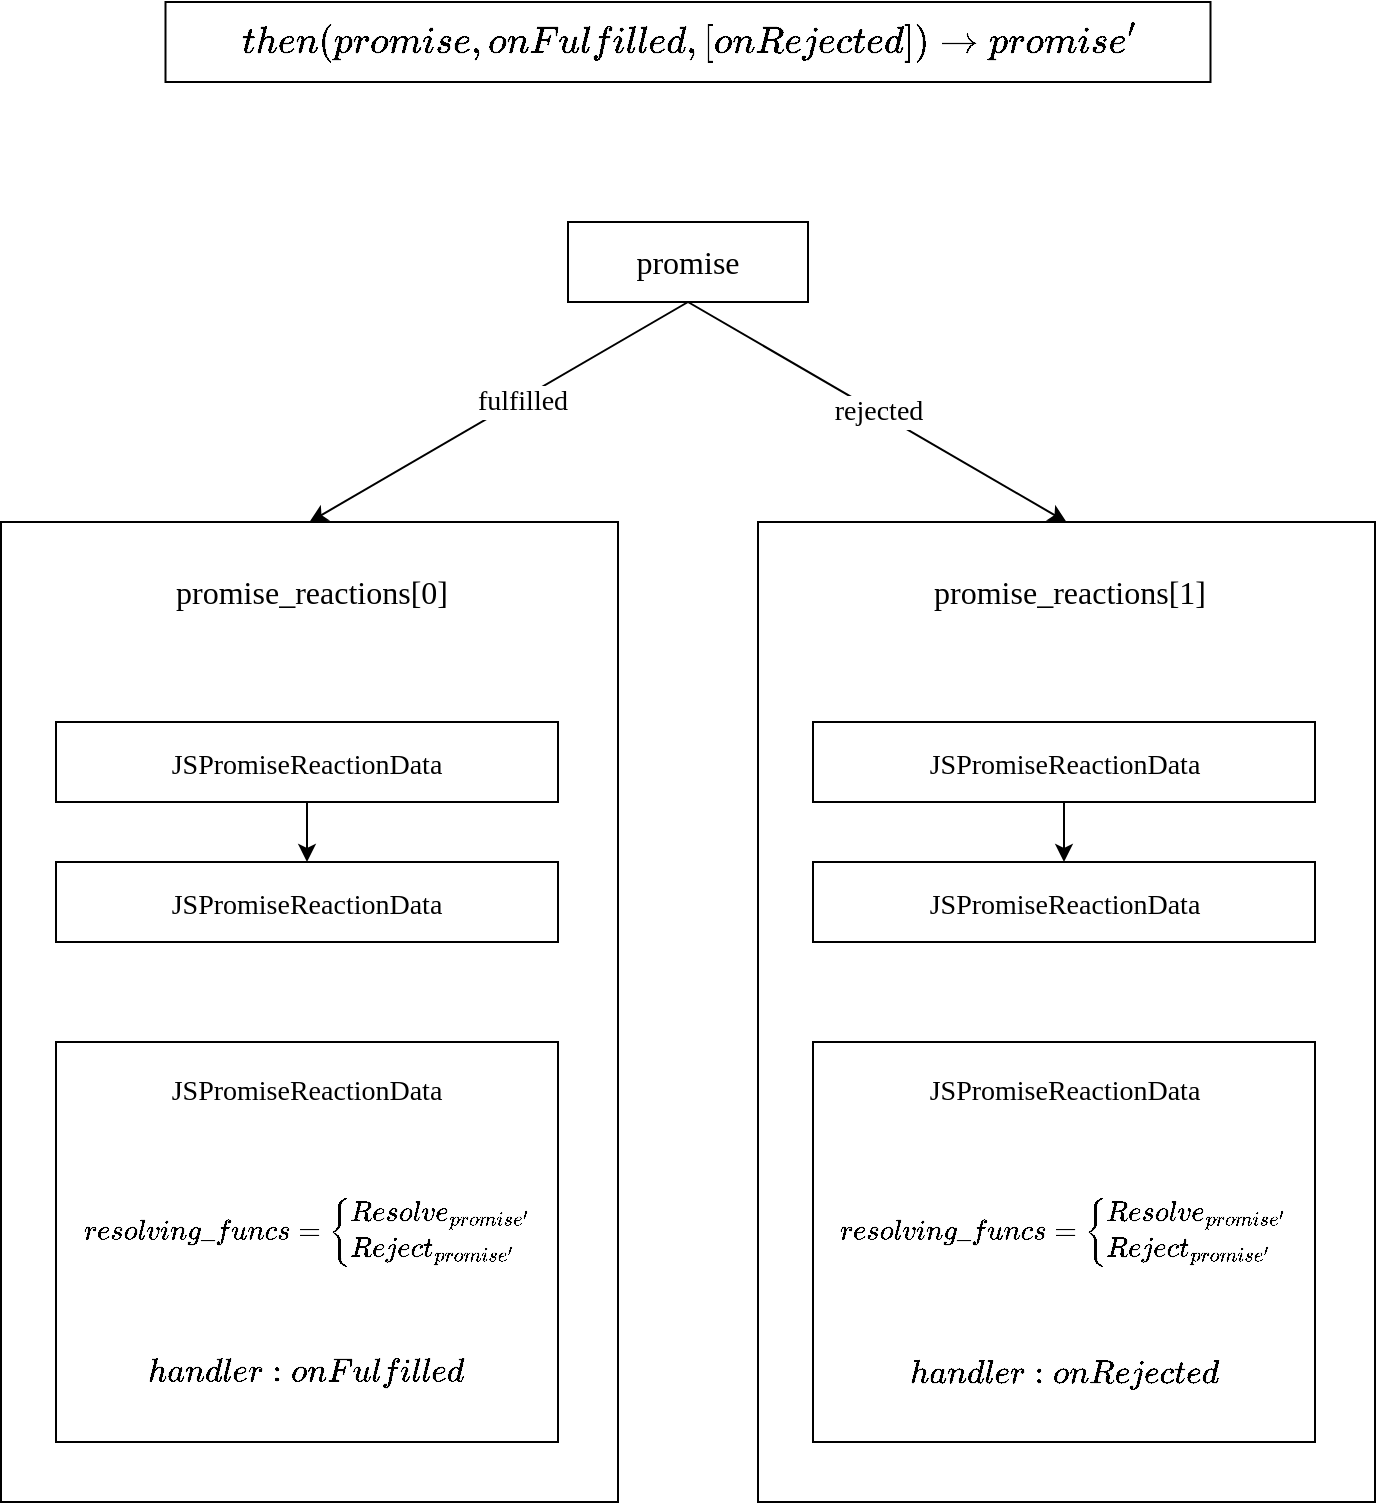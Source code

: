 <mxfile version="21.2.8" type="device">
  <diagram name="Page-1" id="Wq4Do5I3OYUfETPqNtvG">
    <mxGraphModel dx="1306" dy="894" grid="1" gridSize="10" guides="1" tooltips="1" connect="1" arrows="1" fold="1" page="1" pageScale="1" pageWidth="850" pageHeight="1100" math="1" shadow="0">
      <root>
        <mxCell id="0" />
        <mxCell id="1" parent="0" />
        <mxCell id="KTotQX96QJNwi4MtBs4v-1" value="" style="rounded=0;whiteSpace=wrap;html=1;fontSize=16;" parent="1" vertex="1">
          <mxGeometry x="81.5" y="330" width="308.5" height="490" as="geometry" />
        </mxCell>
        <mxCell id="KTotQX96QJNwi4MtBs4v-2" value="&lt;font style=&quot;font-size: 16px;&quot;&gt;$$then(promise, onFulfilled,[onRejected]) \rightarrow promise&#39;$$&lt;/font&gt;" style="rounded=0;whiteSpace=wrap;html=1;" parent="1" vertex="1">
          <mxGeometry x="163.75" y="70" width="522.5" height="40" as="geometry" />
        </mxCell>
        <mxCell id="KTotQX96QJNwi4MtBs4v-3" value="promise" style="rounded=0;whiteSpace=wrap;html=1;fontSize=16;fontFamily=SF Mono;" parent="1" vertex="1">
          <mxGeometry x="365" y="180" width="120" height="40" as="geometry" />
        </mxCell>
        <mxCell id="KTotQX96QJNwi4MtBs4v-4" value="promise_reactions[0]" style="text;html=1;strokeColor=none;fillColor=none;align=center;verticalAlign=middle;whiteSpace=wrap;rounded=0;fontSize=16;fontFamily=SF Mono;" parent="1" vertex="1">
          <mxGeometry x="132" y="350" width="210" height="30" as="geometry" />
        </mxCell>
        <mxCell id="KTotQX96QJNwi4MtBs4v-5" value="&lt;font style=&quot;font-size: 14px;&quot;&gt;JSPromiseReactionData&lt;br&gt;&lt;/font&gt;" style="rounded=0;whiteSpace=wrap;html=1;fontSize=16;fontFamily=SF Mono;" parent="1" vertex="1">
          <mxGeometry x="109" y="500" width="251" height="40" as="geometry" />
        </mxCell>
        <mxCell id="KTotQX96QJNwi4MtBs4v-6" value="" style="rounded=0;whiteSpace=wrap;html=1;fontSize=16;" parent="1" vertex="1">
          <mxGeometry x="109" y="590" width="251" height="200" as="geometry" />
        </mxCell>
        <mxCell id="KTotQX96QJNwi4MtBs4v-7" value="" style="shape=image;html=1;verticalAlign=top;verticalLabelPosition=bottom;labelBackgroundColor=#ffffff;imageAspect=0;aspect=fixed;image=https://cdn1.iconfinder.com/data/icons/material-core/16/more-vert-128.png;fontSize=16;" parent="1" vertex="1">
          <mxGeometry x="227" y="555" width="20" height="20" as="geometry" />
        </mxCell>
        <mxCell id="KTotQX96QJNwi4MtBs4v-8" value="" style="endArrow=classic;html=1;rounded=0;fontSize=14;exitX=0.5;exitY=1;exitDx=0;exitDy=0;entryX=0.5;entryY=0;entryDx=0;entryDy=0;" parent="1" source="KTotQX96QJNwi4MtBs4v-3" target="KTotQX96QJNwi4MtBs4v-1" edge="1">
          <mxGeometry width="50" height="50" relative="1" as="geometry">
            <mxPoint x="474" y="460" as="sourcePoint" />
            <mxPoint x="524" y="410" as="targetPoint" />
          </mxGeometry>
        </mxCell>
        <mxCell id="KTotQX96QJNwi4MtBs4v-9" value="fulfilled" style="edgeLabel;html=1;align=center;verticalAlign=middle;resizable=0;points=[];fontSize=14;fontFamily=SF Mono;" parent="KTotQX96QJNwi4MtBs4v-8" connectable="0" vertex="1">
          <mxGeometry x="-0.116" y="1" relative="1" as="geometry">
            <mxPoint as="offset" />
          </mxGeometry>
        </mxCell>
        <mxCell id="KTotQX96QJNwi4MtBs4v-10" value="rejected" style="endArrow=classic;html=1;rounded=0;fontSize=14;exitX=0.5;exitY=1;exitDx=0;exitDy=0;entryX=0.5;entryY=0;entryDx=0;entryDy=0;fontFamily=SF Mono;" parent="1" source="KTotQX96QJNwi4MtBs4v-3" target="KTotQX96QJNwi4MtBs4v-15" edge="1">
          <mxGeometry width="50" height="50" relative="1" as="geometry">
            <mxPoint x="474" y="460" as="sourcePoint" />
            <mxPoint x="614" y="330" as="targetPoint" />
          </mxGeometry>
        </mxCell>
        <mxCell id="KTotQX96QJNwi4MtBs4v-11" value="JSPromiseReactionData" style="text;html=1;strokeColor=none;fillColor=none;align=center;verticalAlign=middle;whiteSpace=wrap;rounded=0;fontSize=14;fontFamily=SF Mono;" parent="1" vertex="1">
          <mxGeometry x="134" y="600" width="201" height="30" as="geometry" />
        </mxCell>
        <mxCell id="KTotQX96QJNwi4MtBs4v-12" value="$$handler:onFulfilled$$" style="text;html=1;strokeColor=none;fillColor=none;align=center;verticalAlign=middle;whiteSpace=wrap;rounded=0;fontSize=14;" parent="1" vertex="1">
          <mxGeometry x="149" y="740" width="171" height="30" as="geometry" />
        </mxCell>
        <mxCell id="KTotQX96QJNwi4MtBs4v-13" value="&lt;font style=&quot;font-size: 12px;&quot;&gt;$$$$\begin{equation}&amp;nbsp; &amp;nbsp;resolving\_funcs =&amp;nbsp; \begin{cases}&amp;nbsp; Resolve_{promise&#39;}\\ Reject_{promise&#39;} \end{cases}&amp;nbsp; &amp;nbsp; &amp;nbsp; &amp;nbsp;\end{equation}$$$$&lt;/font&gt;" style="text;html=1;strokeColor=none;fillColor=none;align=center;verticalAlign=middle;whiteSpace=wrap;rounded=0;fontSize=14;" parent="1" vertex="1">
          <mxGeometry x="114.5" y="660" width="240" height="50" as="geometry" />
        </mxCell>
        <mxCell id="KTotQX96QJNwi4MtBs4v-14" value="&lt;font style=&quot;font-size: 14px;&quot;&gt;JSPromiseReactionData&lt;br&gt;&lt;/font&gt;" style="rounded=0;whiteSpace=wrap;html=1;fontSize=16;fontFamily=SF Mono;" parent="1" vertex="1">
          <mxGeometry x="109" y="430" width="251" height="40" as="geometry" />
        </mxCell>
        <mxCell id="KTotQX96QJNwi4MtBs4v-15" value="" style="rounded=0;whiteSpace=wrap;html=1;fontSize=16;" parent="1" vertex="1">
          <mxGeometry x="460" y="330" width="308.5" height="490" as="geometry" />
        </mxCell>
        <mxCell id="KTotQX96QJNwi4MtBs4v-16" value="promise_reactions[1]" style="text;html=1;strokeColor=none;fillColor=none;align=center;verticalAlign=middle;whiteSpace=wrap;rounded=0;fontSize=16;fontFamily=SF Mono;" parent="1" vertex="1">
          <mxGeometry x="510.5" y="350" width="210" height="30" as="geometry" />
        </mxCell>
        <mxCell id="KTotQX96QJNwi4MtBs4v-17" value="&lt;font style=&quot;font-size: 14px;&quot;&gt;JSPromiseReactionData&lt;br&gt;&lt;/font&gt;" style="rounded=0;whiteSpace=wrap;html=1;fontSize=16;fontFamily=SF Mono;" parent="1" vertex="1">
          <mxGeometry x="487.5" y="500" width="251" height="40" as="geometry" />
        </mxCell>
        <mxCell id="KTotQX96QJNwi4MtBs4v-18" value="" style="rounded=0;whiteSpace=wrap;html=1;fontSize=16;" parent="1" vertex="1">
          <mxGeometry x="487.5" y="590" width="251" height="200" as="geometry" />
        </mxCell>
        <mxCell id="KTotQX96QJNwi4MtBs4v-19" value="" style="shape=image;html=1;verticalAlign=top;verticalLabelPosition=bottom;labelBackgroundColor=#ffffff;imageAspect=0;aspect=fixed;image=https://cdn1.iconfinder.com/data/icons/material-core/16/more-vert-128.png;fontSize=16;" parent="1" vertex="1">
          <mxGeometry x="605.5" y="555" width="20" height="20" as="geometry" />
        </mxCell>
        <mxCell id="KTotQX96QJNwi4MtBs4v-20" value="JSPromiseReactionData" style="text;html=1;strokeColor=none;fillColor=none;align=center;verticalAlign=middle;whiteSpace=wrap;rounded=0;fontSize=14;fontFamily=SF Mono;" parent="1" vertex="1">
          <mxGeometry x="512.5" y="600" width="201" height="30" as="geometry" />
        </mxCell>
        <mxCell id="KTotQX96QJNwi4MtBs4v-21" value="$$handler:&amp;nbsp;onRejected$$" style="text;html=1;strokeColor=none;fillColor=none;align=center;verticalAlign=middle;whiteSpace=wrap;rounded=0;fontSize=14;" parent="1" vertex="1">
          <mxGeometry x="527.5" y="740" width="171" height="30" as="geometry" />
        </mxCell>
        <mxCell id="KTotQX96QJNwi4MtBs4v-22" value="&lt;font style=&quot;font-size: 12px;&quot;&gt;$$$$\begin{equation}&amp;nbsp; &amp;nbsp;resolving\_funcs =&amp;nbsp; \begin{cases}&amp;nbsp; Resolve_{promise&#39;}\\ Reject_{promise&#39;} \end{cases}&amp;nbsp; &amp;nbsp; &amp;nbsp; &amp;nbsp;\end{equation}$$$$&lt;/font&gt;" style="text;html=1;strokeColor=none;fillColor=none;align=center;verticalAlign=middle;whiteSpace=wrap;rounded=0;fontSize=14;" parent="1" vertex="1">
          <mxGeometry x="493" y="660" width="240" height="50" as="geometry" />
        </mxCell>
        <mxCell id="KTotQX96QJNwi4MtBs4v-23" value="&lt;font style=&quot;font-size: 14px;&quot;&gt;JSPromiseReactionData&lt;br&gt;&lt;/font&gt;" style="rounded=0;whiteSpace=wrap;html=1;fontSize=16;fontFamily=SF Mono;" parent="1" vertex="1">
          <mxGeometry x="487.5" y="430" width="251" height="40" as="geometry" />
        </mxCell>
        <mxCell id="KTotQX96QJNwi4MtBs4v-24" value="" style="endArrow=classic;html=1;rounded=0;exitX=0.5;exitY=1;exitDx=0;exitDy=0;entryX=0.5;entryY=0;entryDx=0;entryDy=0;" parent="1" source="KTotQX96QJNwi4MtBs4v-14" target="KTotQX96QJNwi4MtBs4v-5" edge="1">
          <mxGeometry width="50" height="50" relative="1" as="geometry">
            <mxPoint x="400" y="540" as="sourcePoint" />
            <mxPoint x="450" y="490" as="targetPoint" />
          </mxGeometry>
        </mxCell>
        <mxCell id="KTotQX96QJNwi4MtBs4v-25" value="" style="endArrow=classic;html=1;rounded=0;exitX=0.5;exitY=1;exitDx=0;exitDy=0;entryX=0.5;entryY=0;entryDx=0;entryDy=0;" parent="1" source="KTotQX96QJNwi4MtBs4v-23" target="KTotQX96QJNwi4MtBs4v-17" edge="1">
          <mxGeometry width="50" height="50" relative="1" as="geometry">
            <mxPoint x="400" y="540" as="sourcePoint" />
            <mxPoint x="450" y="490" as="targetPoint" />
          </mxGeometry>
        </mxCell>
      </root>
    </mxGraphModel>
  </diagram>
</mxfile>
